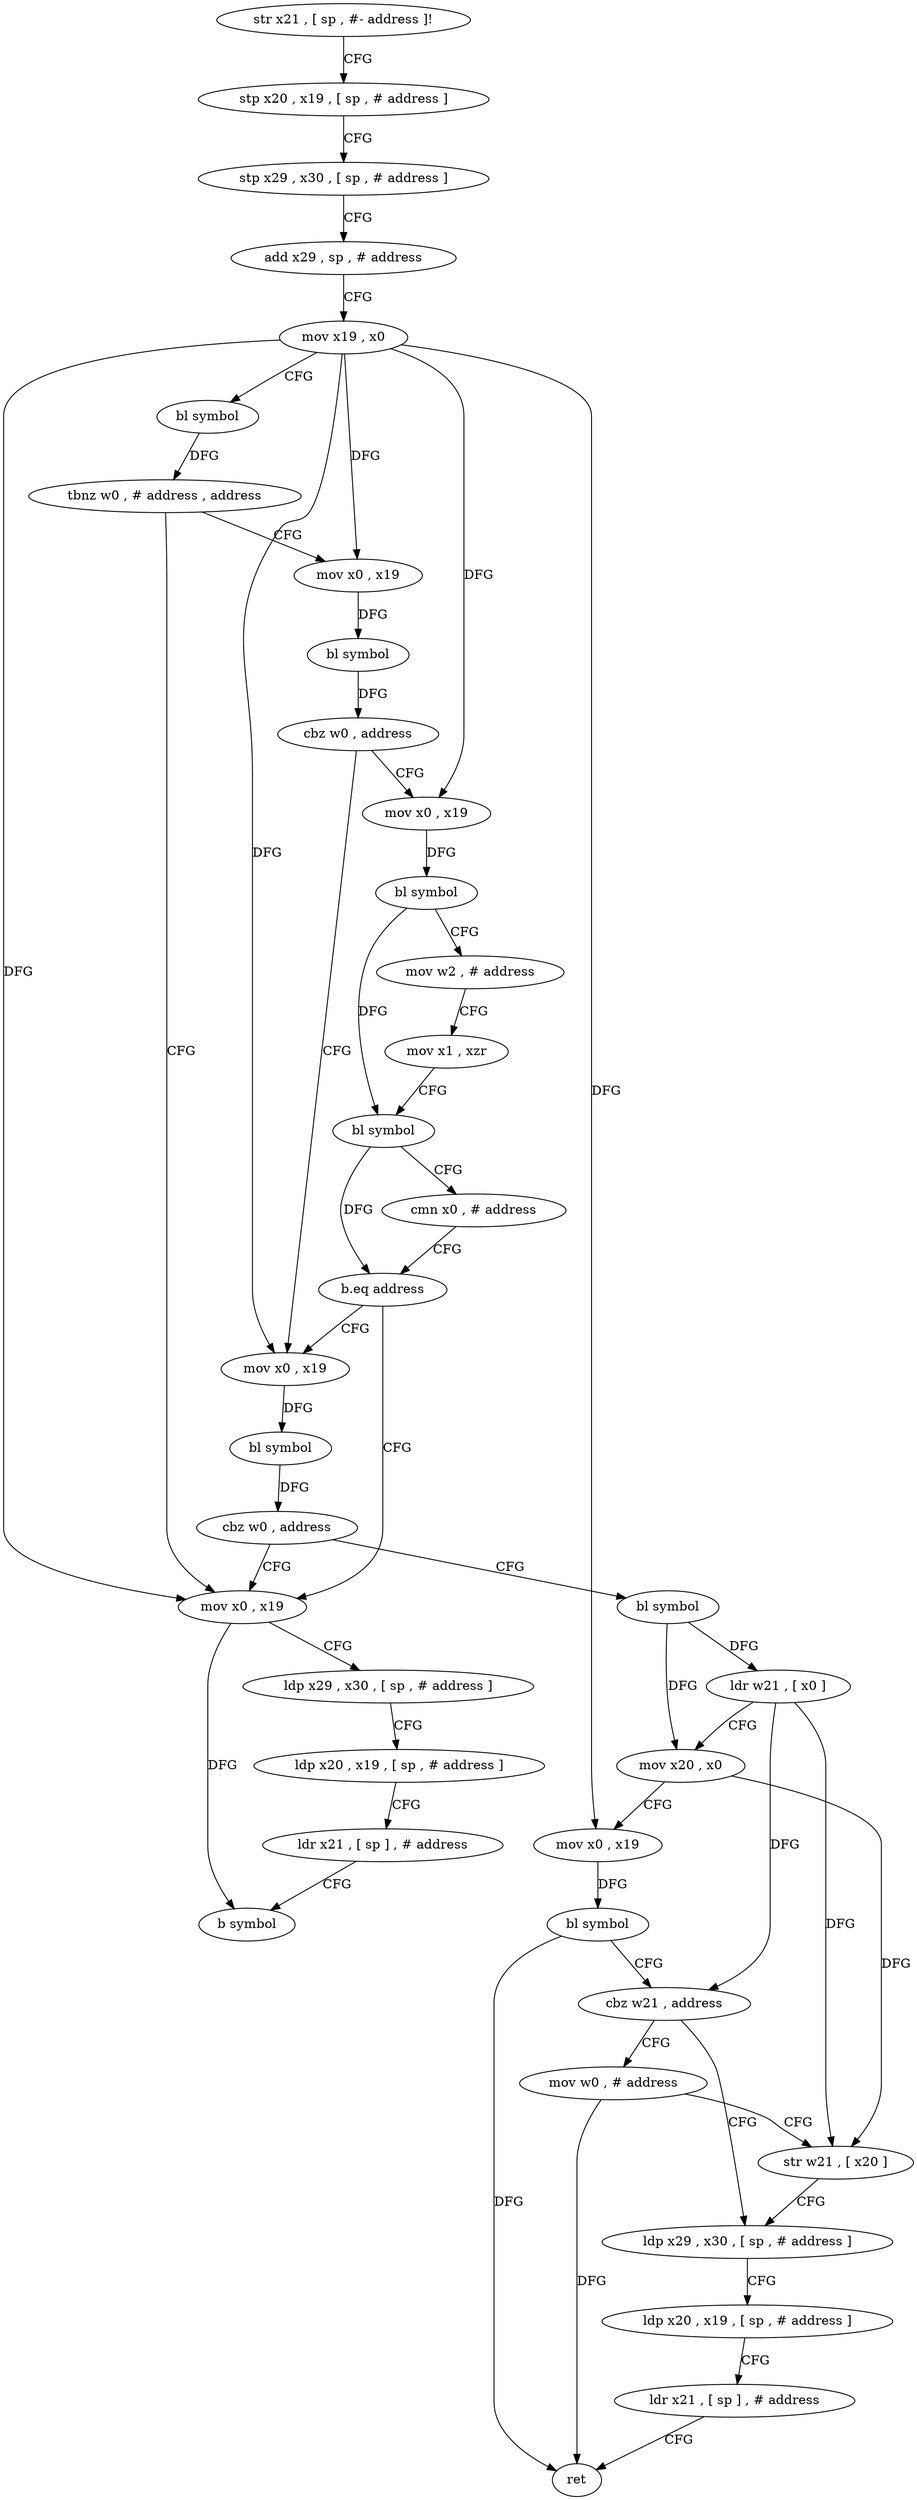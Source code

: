 digraph "func" {
"4218068" [label = "str x21 , [ sp , #- address ]!" ]
"4218072" [label = "stp x20 , x19 , [ sp , # address ]" ]
"4218076" [label = "stp x29 , x30 , [ sp , # address ]" ]
"4218080" [label = "add x29 , sp , # address" ]
"4218084" [label = "mov x19 , x0" ]
"4218088" [label = "bl symbol" ]
"4218092" [label = "tbnz w0 , # address , address" ]
"4218196" [label = "mov x0 , x19" ]
"4218096" [label = "mov x0 , x19" ]
"4218200" [label = "ldp x29 , x30 , [ sp , # address ]" ]
"4218204" [label = "ldp x20 , x19 , [ sp , # address ]" ]
"4218208" [label = "ldr x21 , [ sp ] , # address" ]
"4218212" [label = "b symbol" ]
"4218100" [label = "bl symbol" ]
"4218104" [label = "cbz w0 , address" ]
"4218136" [label = "mov x0 , x19" ]
"4218108" [label = "mov x0 , x19" ]
"4218140" [label = "bl symbol" ]
"4218144" [label = "cbz w0 , address" ]
"4218148" [label = "bl symbol" ]
"4218112" [label = "bl symbol" ]
"4218116" [label = "mov w2 , # address" ]
"4218120" [label = "mov x1 , xzr" ]
"4218124" [label = "bl symbol" ]
"4218128" [label = "cmn x0 , # address" ]
"4218132" [label = "b.eq address" ]
"4218152" [label = "ldr w21 , [ x0 ]" ]
"4218156" [label = "mov x20 , x0" ]
"4218160" [label = "mov x0 , x19" ]
"4218164" [label = "bl symbol" ]
"4218168" [label = "cbz w21 , address" ]
"4218180" [label = "ldp x29 , x30 , [ sp , # address ]" ]
"4218172" [label = "mov w0 , # address" ]
"4218184" [label = "ldp x20 , x19 , [ sp , # address ]" ]
"4218188" [label = "ldr x21 , [ sp ] , # address" ]
"4218192" [label = "ret" ]
"4218176" [label = "str w21 , [ x20 ]" ]
"4218068" -> "4218072" [ label = "CFG" ]
"4218072" -> "4218076" [ label = "CFG" ]
"4218076" -> "4218080" [ label = "CFG" ]
"4218080" -> "4218084" [ label = "CFG" ]
"4218084" -> "4218088" [ label = "CFG" ]
"4218084" -> "4218196" [ label = "DFG" ]
"4218084" -> "4218096" [ label = "DFG" ]
"4218084" -> "4218136" [ label = "DFG" ]
"4218084" -> "4218108" [ label = "DFG" ]
"4218084" -> "4218160" [ label = "DFG" ]
"4218088" -> "4218092" [ label = "DFG" ]
"4218092" -> "4218196" [ label = "CFG" ]
"4218092" -> "4218096" [ label = "CFG" ]
"4218196" -> "4218200" [ label = "CFG" ]
"4218196" -> "4218212" [ label = "DFG" ]
"4218096" -> "4218100" [ label = "DFG" ]
"4218200" -> "4218204" [ label = "CFG" ]
"4218204" -> "4218208" [ label = "CFG" ]
"4218208" -> "4218212" [ label = "CFG" ]
"4218100" -> "4218104" [ label = "DFG" ]
"4218104" -> "4218136" [ label = "CFG" ]
"4218104" -> "4218108" [ label = "CFG" ]
"4218136" -> "4218140" [ label = "DFG" ]
"4218108" -> "4218112" [ label = "DFG" ]
"4218140" -> "4218144" [ label = "DFG" ]
"4218144" -> "4218196" [ label = "CFG" ]
"4218144" -> "4218148" [ label = "CFG" ]
"4218148" -> "4218152" [ label = "DFG" ]
"4218148" -> "4218156" [ label = "DFG" ]
"4218112" -> "4218116" [ label = "CFG" ]
"4218112" -> "4218124" [ label = "DFG" ]
"4218116" -> "4218120" [ label = "CFG" ]
"4218120" -> "4218124" [ label = "CFG" ]
"4218124" -> "4218128" [ label = "CFG" ]
"4218124" -> "4218132" [ label = "DFG" ]
"4218128" -> "4218132" [ label = "CFG" ]
"4218132" -> "4218196" [ label = "CFG" ]
"4218132" -> "4218136" [ label = "CFG" ]
"4218152" -> "4218156" [ label = "CFG" ]
"4218152" -> "4218168" [ label = "DFG" ]
"4218152" -> "4218176" [ label = "DFG" ]
"4218156" -> "4218160" [ label = "CFG" ]
"4218156" -> "4218176" [ label = "DFG" ]
"4218160" -> "4218164" [ label = "DFG" ]
"4218164" -> "4218168" [ label = "CFG" ]
"4218164" -> "4218192" [ label = "DFG" ]
"4218168" -> "4218180" [ label = "CFG" ]
"4218168" -> "4218172" [ label = "CFG" ]
"4218180" -> "4218184" [ label = "CFG" ]
"4218172" -> "4218176" [ label = "CFG" ]
"4218172" -> "4218192" [ label = "DFG" ]
"4218184" -> "4218188" [ label = "CFG" ]
"4218188" -> "4218192" [ label = "CFG" ]
"4218176" -> "4218180" [ label = "CFG" ]
}
